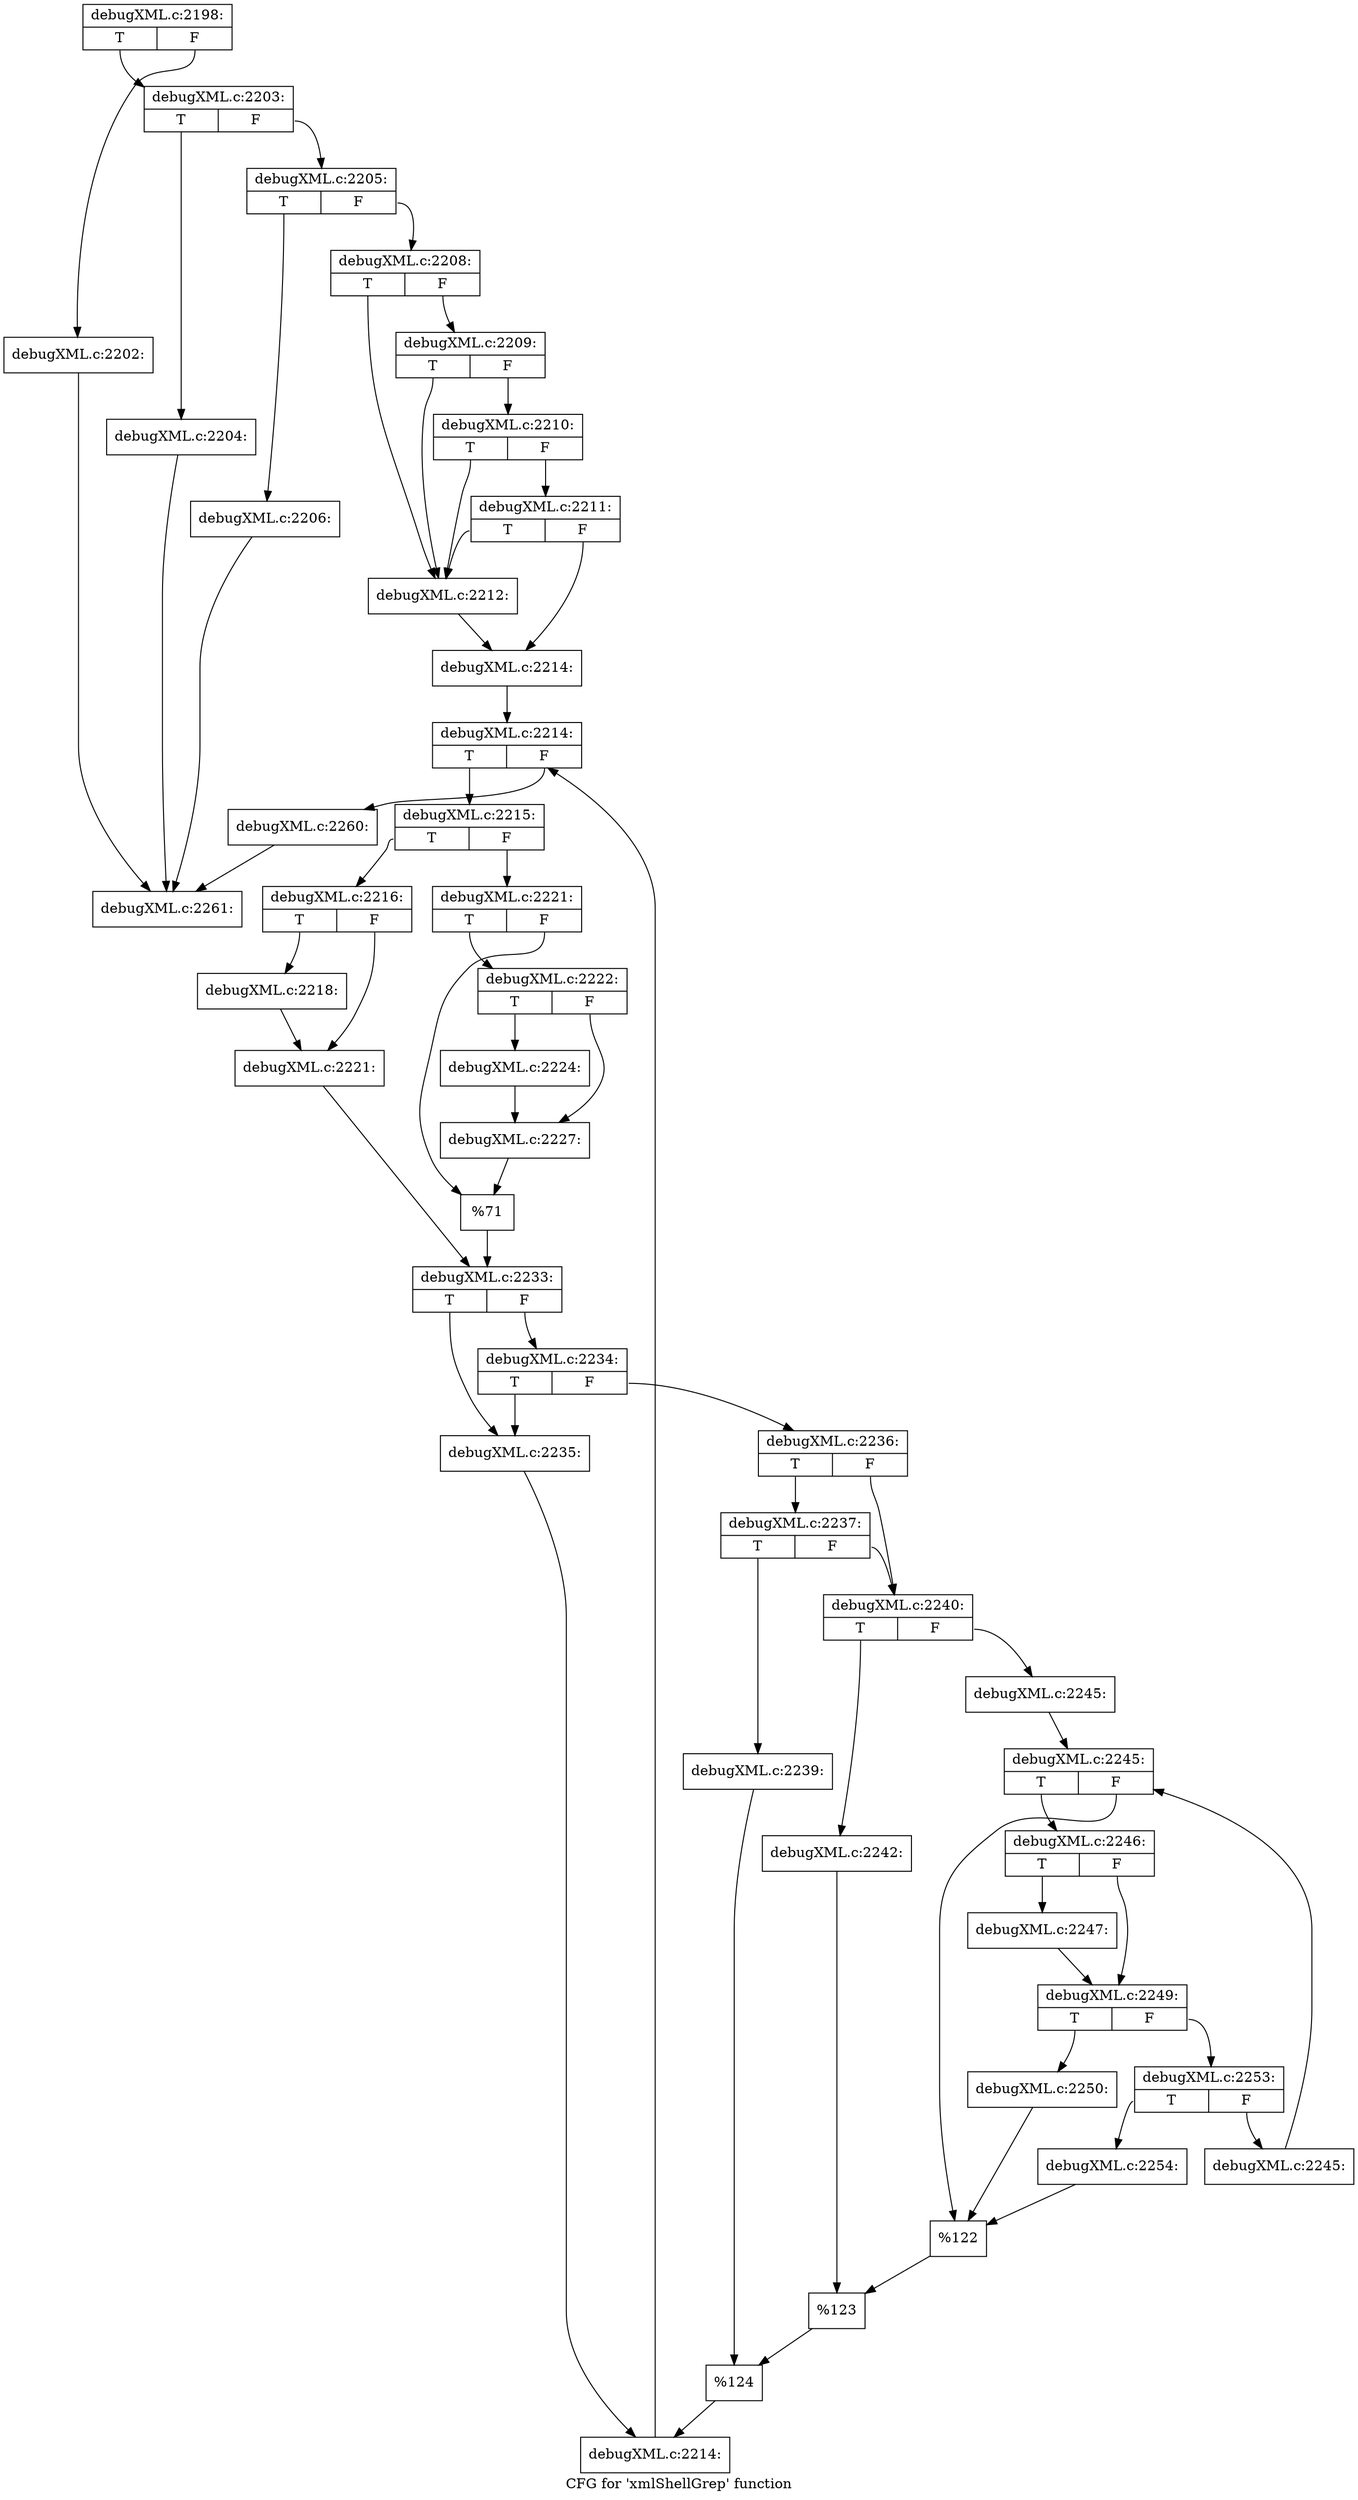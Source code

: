 digraph "CFG for 'xmlShellGrep' function" {
	label="CFG for 'xmlShellGrep' function";

	Node0x563aec7e5df0 [shape=record,label="{debugXML.c:2198:|{<s0>T|<s1>F}}"];
	Node0x563aec7e5df0:s0 -> Node0x563aec7f4d30;
	Node0x563aec7e5df0:s1 -> Node0x563aec7f4ce0;
	Node0x563aec7f4ce0 [shape=record,label="{debugXML.c:2202:}"];
	Node0x563aec7f4ce0 -> Node0x563aec7e5e40;
	Node0x563aec7f4d30 [shape=record,label="{debugXML.c:2203:|{<s0>T|<s1>F}}"];
	Node0x563aec7f4d30:s0 -> Node0x563aec7f5160;
	Node0x563aec7f4d30:s1 -> Node0x563aec7f51b0;
	Node0x563aec7f5160 [shape=record,label="{debugXML.c:2204:}"];
	Node0x563aec7f5160 -> Node0x563aec7e5e40;
	Node0x563aec7f51b0 [shape=record,label="{debugXML.c:2205:|{<s0>T|<s1>F}}"];
	Node0x563aec7f51b0:s0 -> Node0x563aec7f5640;
	Node0x563aec7f51b0:s1 -> Node0x563aec7f5690;
	Node0x563aec7f5640 [shape=record,label="{debugXML.c:2206:}"];
	Node0x563aec7f5640 -> Node0x563aec7e5e40;
	Node0x563aec7f5690 [shape=record,label="{debugXML.c:2208:|{<s0>T|<s1>F}}"];
	Node0x563aec7f5690:s0 -> Node0x563aec7f5b20;
	Node0x563aec7f5690:s1 -> Node0x563aec7f5cc0;
	Node0x563aec7f5cc0 [shape=record,label="{debugXML.c:2209:|{<s0>T|<s1>F}}"];
	Node0x563aec7f5cc0:s0 -> Node0x563aec7f5b20;
	Node0x563aec7f5cc0:s1 -> Node0x563aec7f5c40;
	Node0x563aec7f5c40 [shape=record,label="{debugXML.c:2210:|{<s0>T|<s1>F}}"];
	Node0x563aec7f5c40:s0 -> Node0x563aec7f5b20;
	Node0x563aec7f5c40:s1 -> Node0x563aec7f5bc0;
	Node0x563aec7f5bc0 [shape=record,label="{debugXML.c:2211:|{<s0>T|<s1>F}}"];
	Node0x563aec7f5bc0:s0 -> Node0x563aec7f5b20;
	Node0x563aec7f5bc0:s1 -> Node0x563aec7f5b70;
	Node0x563aec7f5b20 [shape=record,label="{debugXML.c:2212:}"];
	Node0x563aec7f5b20 -> Node0x563aec7f5b70;
	Node0x563aec7f5b70 [shape=record,label="{debugXML.c:2214:}"];
	Node0x563aec7f5b70 -> Node0x563aec713870;
	Node0x563aec713870 [shape=record,label="{debugXML.c:2214:|{<s0>T|<s1>F}}"];
	Node0x563aec713870:s0 -> Node0x563aec713c70;
	Node0x563aec713870:s1 -> Node0x563aec713a90;
	Node0x563aec713c70 [shape=record,label="{debugXML.c:2215:|{<s0>T|<s1>F}}"];
	Node0x563aec713c70:s0 -> Node0x563aec713e20;
	Node0x563aec713c70:s1 -> Node0x563aec713ec0;
	Node0x563aec713e20 [shape=record,label="{debugXML.c:2216:|{<s0>T|<s1>F}}"];
	Node0x563aec713e20:s0 -> Node0x563aec714230;
	Node0x563aec713e20:s1 -> Node0x563aec714280;
	Node0x563aec714230 [shape=record,label="{debugXML.c:2218:}"];
	Node0x563aec714230 -> Node0x563aec714280;
	Node0x563aec714280 [shape=record,label="{debugXML.c:2221:}"];
	Node0x563aec714280 -> Node0x563aec713e70;
	Node0x563aec713ec0 [shape=record,label="{debugXML.c:2221:|{<s0>T|<s1>F}}"];
	Node0x563aec713ec0:s0 -> Node0x563aec7f95f0;
	Node0x563aec713ec0:s1 -> Node0x563aec7f9640;
	Node0x563aec7f95f0 [shape=record,label="{debugXML.c:2222:|{<s0>T|<s1>F}}"];
	Node0x563aec7f95f0:s0 -> Node0x563aec7f9b30;
	Node0x563aec7f95f0:s1 -> Node0x563aec7f9b80;
	Node0x563aec7f9b30 [shape=record,label="{debugXML.c:2224:}"];
	Node0x563aec7f9b30 -> Node0x563aec7f9b80;
	Node0x563aec7f9b80 [shape=record,label="{debugXML.c:2227:}"];
	Node0x563aec7f9b80 -> Node0x563aec7f9640;
	Node0x563aec7f9640 [shape=record,label="{%71}"];
	Node0x563aec7f9640 -> Node0x563aec713e70;
	Node0x563aec713e70 [shape=record,label="{debugXML.c:2233:|{<s0>T|<s1>F}}"];
	Node0x563aec713e70:s0 -> Node0x563aec7fac90;
	Node0x563aec713e70:s1 -> Node0x563aec7fad80;
	Node0x563aec7fad80 [shape=record,label="{debugXML.c:2234:|{<s0>T|<s1>F}}"];
	Node0x563aec7fad80:s0 -> Node0x563aec7fac90;
	Node0x563aec7fad80:s1 -> Node0x563aec7fad30;
	Node0x563aec7fac90 [shape=record,label="{debugXML.c:2235:}"];
	Node0x563aec7fac90 -> Node0x563aec7face0;
	Node0x563aec7fad30 [shape=record,label="{debugXML.c:2236:|{<s0>T|<s1>F}}"];
	Node0x563aec7fad30:s0 -> Node0x563aec7fba50;
	Node0x563aec7fad30:s1 -> Node0x563aec7fba00;
	Node0x563aec7fba50 [shape=record,label="{debugXML.c:2237:|{<s0>T|<s1>F}}"];
	Node0x563aec7fba50:s0 -> Node0x563aec7fb960;
	Node0x563aec7fba50:s1 -> Node0x563aec7fba00;
	Node0x563aec7fb960 [shape=record,label="{debugXML.c:2239:}"];
	Node0x563aec7fb960 -> Node0x563aec7fb9b0;
	Node0x563aec7fba00 [shape=record,label="{debugXML.c:2240:|{<s0>T|<s1>F}}"];
	Node0x563aec7fba00:s0 -> Node0x563aec7fc5a0;
	Node0x563aec7fba00:s1 -> Node0x563aec7fc640;
	Node0x563aec7fc5a0 [shape=record,label="{debugXML.c:2242:}"];
	Node0x563aec7fc5a0 -> Node0x563aec7fc5f0;
	Node0x563aec7fc640 [shape=record,label="{debugXML.c:2245:}"];
	Node0x563aec7fc640 -> Node0x563aec7fce30;
	Node0x563aec7fce30 [shape=record,label="{debugXML.c:2245:|{<s0>T|<s1>F}}"];
	Node0x563aec7fce30:s0 -> Node0x563aec7fd230;
	Node0x563aec7fce30:s1 -> Node0x563aec7fd050;
	Node0x563aec7fd230 [shape=record,label="{debugXML.c:2246:|{<s0>T|<s1>F}}"];
	Node0x563aec7fd230:s0 -> Node0x563aec7fd3e0;
	Node0x563aec7fd230:s1 -> Node0x563aec7fd430;
	Node0x563aec7fd3e0 [shape=record,label="{debugXML.c:2247:}"];
	Node0x563aec7fd3e0 -> Node0x563aec7fd430;
	Node0x563aec7fd430 [shape=record,label="{debugXML.c:2249:|{<s0>T|<s1>F}}"];
	Node0x563aec7fd430:s0 -> Node0x563aec7fdb70;
	Node0x563aec7fd430:s1 -> Node0x563aec7fdbc0;
	Node0x563aec7fdb70 [shape=record,label="{debugXML.c:2250:}"];
	Node0x563aec7fdb70 -> Node0x563aec7fd050;
	Node0x563aec7fdbc0 [shape=record,label="{debugXML.c:2253:|{<s0>T|<s1>F}}"];
	Node0x563aec7fdbc0:s0 -> Node0x563aec7fe410;
	Node0x563aec7fdbc0:s1 -> Node0x563aec7fe460;
	Node0x563aec7fe410 [shape=record,label="{debugXML.c:2254:}"];
	Node0x563aec7fe410 -> Node0x563aec7fd050;
	Node0x563aec7fe460 [shape=record,label="{debugXML.c:2245:}"];
	Node0x563aec7fe460 -> Node0x563aec7fce30;
	Node0x563aec7fd050 [shape=record,label="{%122}"];
	Node0x563aec7fd050 -> Node0x563aec7fc5f0;
	Node0x563aec7fc5f0 [shape=record,label="{%123}"];
	Node0x563aec7fc5f0 -> Node0x563aec7fb9b0;
	Node0x563aec7fb9b0 [shape=record,label="{%124}"];
	Node0x563aec7fb9b0 -> Node0x563aec7face0;
	Node0x563aec7face0 [shape=record,label="{debugXML.c:2214:}"];
	Node0x563aec7face0 -> Node0x563aec713870;
	Node0x563aec713a90 [shape=record,label="{debugXML.c:2260:}"];
	Node0x563aec713a90 -> Node0x563aec7e5e40;
	Node0x563aec7e5e40 [shape=record,label="{debugXML.c:2261:}"];
}
